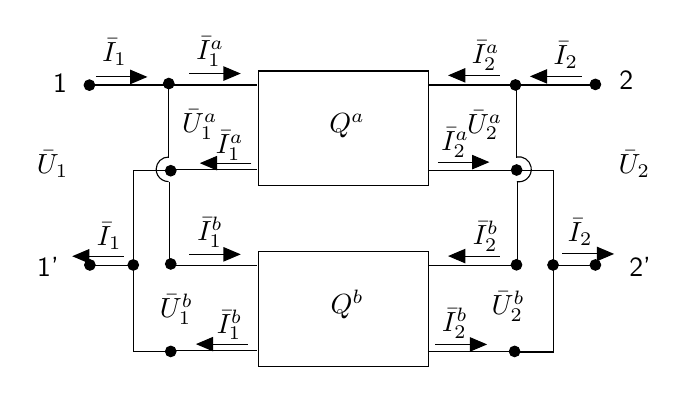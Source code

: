 \begin{tikzpicture}[y=-1cm]
\sf
\path (7.089,8.213) node[text=black,anchor=base west] {2'};
\path (6.964,5.836) node[text=black,anchor=base west] {2};
\path (0.091,8.213) node[text=black,anchor=base east] {1'};
\path (0.196,5.873) node[text=black,anchor=base east] {1};
\path (3.629,6.378) node[text=black,anchor=base] {$Q^a$};
\path (3.629,8.676) node[text=black,anchor=base] {$Q^b$};
\draw[black] (1.356,6.862) -- (0.916,6.862) -- (0.916,9.162) -- (1.391,9.162);
\draw[black] (5.813,6.869) -- (6.253,6.869) -- (6.253,9.169) -- (5.778,9.169);
\draw[black] (1.362,5.747) -- (1.362,6.711);
\draw[black] (1.371,7.007) -- (1.371,8.027);
\draw[black] (1.36,6.849) +(-89:0.156) arc (-89:-271:0.156);
\draw[black] (5.778,5.778) -- (5.778,6.707);
\draw[black] (5.789,7.004) -- (5.789,8.067);
\draw[black] (5.809,6.849) +(-101:0.159) arc (-101:99:0.159);
\draw[black] (0.911,8.069) -- (0.373,8.069);
\draw[black] (6.787,8.069) -- (6.249,8.069);
\path (6.953,6.902) node[text=black,anchor=base west] {$\bar{U}_{2}$};
\path (6.589,7.767) node[text=black,anchor=base] {$\bar{I}_{2}$};
\path (5.34,8.689) node[text=black,anchor=base west] {$\bar{U}_{2}^{b}$};
\path (4.998,8.909) node[text=black,anchor=base] {$\bar{I}_{2}^{b}$};
\path (5.389,7.807) node[text=black,anchor=base] {$\bar{I}_{2}^{b}$};
\path (6.407,5.518) node[text=black,anchor=base] {$\bar{I}_{2}$};
\path (5.724,6.389) node[text=black,anchor=base east] {$\bar{U}_{2}^{a}$};
\path (5.002,6.613) node[text=black,anchor=base] {$\bar{I}_{2}^{a}$};
\path (5.389,5.511) node[text=black,anchor=base] {$\bar{I}_{2}^{a}$};
\path (0.607,7.813) node[text=black,anchor=base] {$\bar{I}_{1}$};
\path (1.796,8.736) node[text=black,anchor=base east] {$\bar{U}_{1}^{b}$};
\path (2.136,8.929) node[text=black,anchor=base] {$\bar{I}_{1}^{b}$};
\path (1.889,7.751) node[text=black,anchor=base] {$\bar{I}_{1}^{b}$};
\path (0.211,6.902) node[text=black,anchor=base east] {$\bar{U}_{1}$};
\path (2.138,6.644) node[text=black,anchor=base] {$\bar{I}_{1}^{a}$};
\path (1.409,6.384) node[text=black,anchor=base west] {$\bar{U}_{1}^{a}$};
\path (1.889,5.456) node[text=black,anchor=base] {$\bar{I}_{1}^{a}$};
\path (0.676,5.476) node[text=black,anchor=base] {$\bar{I}_{1}$};
\draw[arrows=-triangle 45,black] (4.78,6.758) -- (5.436,6.758);
\draw[arrows=-triangle 45,black] (5.567,5.656) -- (4.911,5.656);
\draw[black] (4.667,5.778) -- (6.753,5.778);
\draw[black] (4.656,6.867) -- (5.738,6.867);
\draw[arrows=-triangle 45,black] (1.622,5.633) -- (2.278,5.633);
\draw[arrows=-triangle 45,black] (2.413,6.771) -- (1.758,6.771);
\draw[black] (0.353,5.778) -- (2.489,5.778);
\draw[black] (2.5,5.6) rectangle (4.658,7.056);
\filldraw[black] (5.782,6.858) ellipse (0.067cm and 0.067cm);
\filldraw[black] (5.767,5.778) ellipse (0.067cm and 0.067cm);
\filldraw[black] (1.389,6.867) ellipse (0.067cm and 0.067cm);
\filldraw[black] (1.364,5.76) ellipse (0.067cm and 0.067cm);
\filldraw[black] (1.389,8.051) ellipse (0.067cm and 0.067cm);
\filldraw[black] (1.389,9.162) ellipse (0.067cm and 0.067cm);
\filldraw[black] (5.78,8.062) ellipse (0.067cm and 0.067cm);
\filldraw[black] (5.756,9.162) ellipse (0.067cm and 0.067cm);
\draw[black] (2.5,7.896) rectangle (4.658,9.351);
\draw[black] (1.407,9.151) -- (2.489,9.151);
\draw[black] (1.407,8.073) -- (2.489,8.073);
\draw[arrows=-triangle 45,black] (2.364,9.069) -- (1.709,9.069);
\draw[arrows=-triangle 45,black] (1.622,7.929) -- (2.278,7.929);
\draw[black] (4.656,9.162) -- (5.738,9.162);
\draw[black] (4.667,8.073) -- (5.749,8.073);
\draw[arrows=-triangle 45,black] (5.567,7.951) -- (4.911,7.951);
\draw[arrows=-triangle 45,black] (4.751,9.073) -- (5.407,9.073);
\draw[black] (1.407,6.856) -- (2.489,6.856);
\filldraw[black] (0.356,5.78) ellipse (0.067cm and 0.067cm);
\filldraw[black] (0.362,8.064) ellipse (0.067cm and 0.067cm);
\draw[arrows=-triangle 45,black] (0.438,5.676) -- (1.093,5.676);
\draw[arrows=-triangle 45,black] (0.793,7.953) -- (0.138,7.953);
\filldraw[black] (0.913,8.064) ellipse (0.067cm and 0.067cm);
\filldraw[black] (6.244,8.064) ellipse (0.067cm and 0.067cm);
\filldraw[black] (6.782,8.064) ellipse (0.067cm and 0.067cm);
\filldraw[black] (6.782,5.771) ellipse (0.067cm and 0.067cm);
\draw[arrows=-triangle 45,black] (6.607,5.669) -- (5.951,5.669);
\draw[arrows=-triangle 45,black] (6.364,7.924) -- (7.02,7.924);

\end{tikzpicture}%

%% Configure (x)emacs for this file ...
%% Local Variables:
%% mode: latex
%% End: